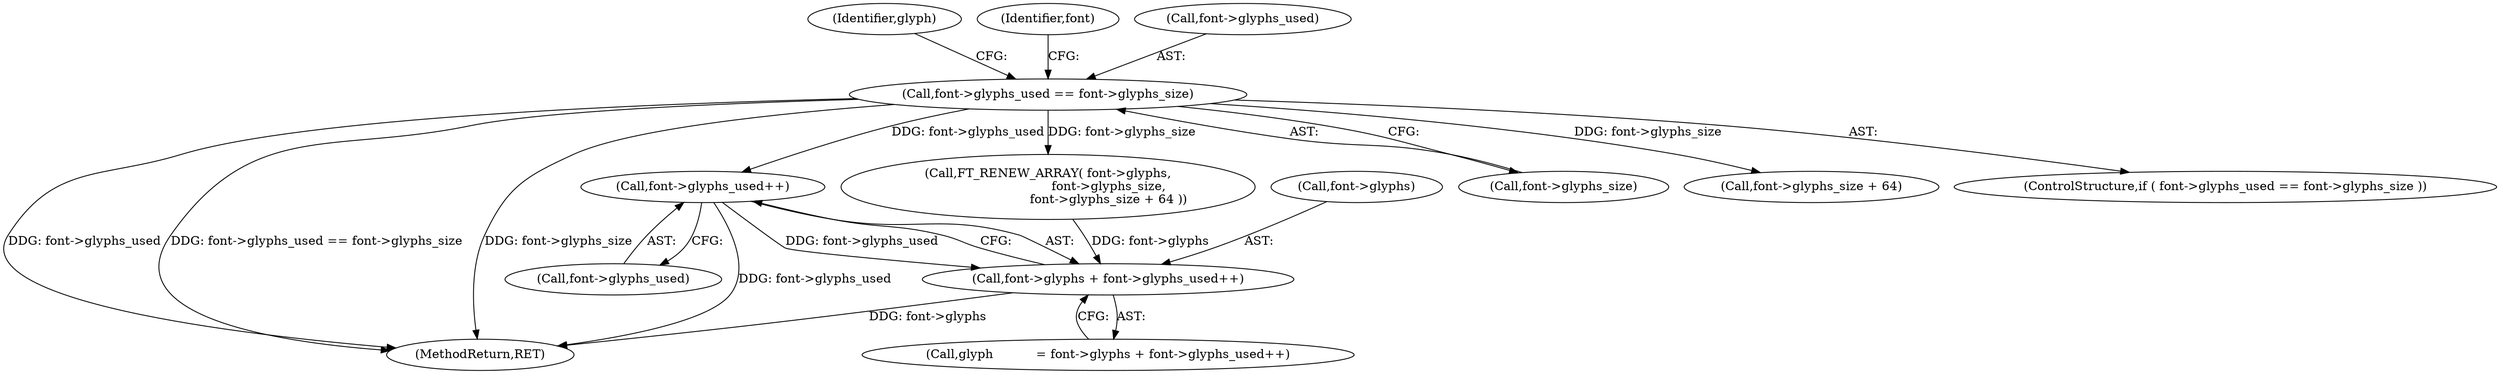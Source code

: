 digraph "0_savannah_7f2e4f4f553f6836be7683f66226afac3fa979b8@pointer" {
"1000666" [label="(Call,font->glyphs_used++)"];
"1000633" [label="(Call,font->glyphs_used == font->glyphs_size)"];
"1000662" [label="(Call,font->glyphs + font->glyphs_used++)"];
"1001562" [label="(MethodReturn,RET)"];
"1000633" [label="(Call,font->glyphs_used == font->glyphs_size)"];
"1000637" [label="(Call,font->glyphs_size)"];
"1000642" [label="(Call,FT_RENEW_ARRAY( font->glyphs,\n                               font->glyphs_size,\n                               font->glyphs_size + 64 ))"];
"1000660" [label="(Call,glyph           = font->glyphs + font->glyphs_used++)"];
"1000661" [label="(Identifier,glyph)"];
"1000667" [label="(Call,font->glyphs_used)"];
"1000663" [label="(Call,font->glyphs)"];
"1000662" [label="(Call,font->glyphs + font->glyphs_used++)"];
"1000649" [label="(Call,font->glyphs_size + 64)"];
"1000666" [label="(Call,font->glyphs_used++)"];
"1000644" [label="(Identifier,font)"];
"1000632" [label="(ControlStructure,if ( font->glyphs_used == font->glyphs_size ))"];
"1000634" [label="(Call,font->glyphs_used)"];
"1000666" -> "1000662"  [label="AST: "];
"1000666" -> "1000667"  [label="CFG: "];
"1000667" -> "1000666"  [label="AST: "];
"1000662" -> "1000666"  [label="CFG: "];
"1000666" -> "1001562"  [label="DDG: font->glyphs_used"];
"1000666" -> "1000662"  [label="DDG: font->glyphs_used"];
"1000633" -> "1000666"  [label="DDG: font->glyphs_used"];
"1000633" -> "1000632"  [label="AST: "];
"1000633" -> "1000637"  [label="CFG: "];
"1000634" -> "1000633"  [label="AST: "];
"1000637" -> "1000633"  [label="AST: "];
"1000644" -> "1000633"  [label="CFG: "];
"1000661" -> "1000633"  [label="CFG: "];
"1000633" -> "1001562"  [label="DDG: font->glyphs_used == font->glyphs_size"];
"1000633" -> "1001562"  [label="DDG: font->glyphs_size"];
"1000633" -> "1001562"  [label="DDG: font->glyphs_used"];
"1000633" -> "1000642"  [label="DDG: font->glyphs_size"];
"1000633" -> "1000649"  [label="DDG: font->glyphs_size"];
"1000662" -> "1000660"  [label="AST: "];
"1000663" -> "1000662"  [label="AST: "];
"1000660" -> "1000662"  [label="CFG: "];
"1000662" -> "1001562"  [label="DDG: font->glyphs"];
"1000642" -> "1000662"  [label="DDG: font->glyphs"];
}
